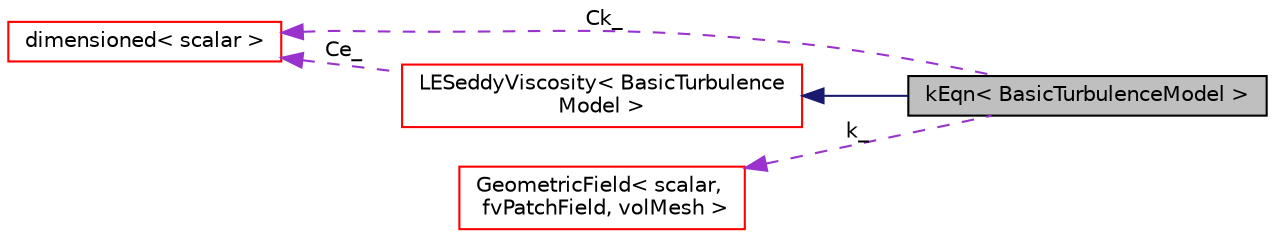 digraph "kEqn&lt; BasicTurbulenceModel &gt;"
{
  bgcolor="transparent";
  edge [fontname="Helvetica",fontsize="10",labelfontname="Helvetica",labelfontsize="10"];
  node [fontname="Helvetica",fontsize="10",shape=record];
  rankdir="LR";
  Node1 [label="kEqn\< BasicTurbulenceModel \>",height=0.2,width=0.4,color="black", fillcolor="grey75", style="filled", fontcolor="black"];
  Node2 -> Node1 [dir="back",color="midnightblue",fontsize="10",style="solid",fontname="Helvetica"];
  Node2 [label="LESeddyViscosity\< BasicTurbulence\lModel \>",height=0.2,width=0.4,color="red",URL="$a01323.html",tooltip="Eddy viscosity LES SGS model base class. "];
  Node3 -> Node2 [dir="back",color="darkorchid3",fontsize="10",style="dashed",label=" Ce_" ,fontname="Helvetica"];
  Node3 [label="dimensioned\< scalar \>",height=0.2,width=0.4,color="red",URL="$a00538.html"];
  Node4 -> Node1 [dir="back",color="darkorchid3",fontsize="10",style="dashed",label=" k_" ,fontname="Helvetica"];
  Node4 [label="GeometricField\< scalar,\l fvPatchField, volMesh \>",height=0.2,width=0.4,color="red",URL="$a00937.html"];
  Node3 -> Node1 [dir="back",color="darkorchid3",fontsize="10",style="dashed",label=" Ck_" ,fontname="Helvetica"];
}
